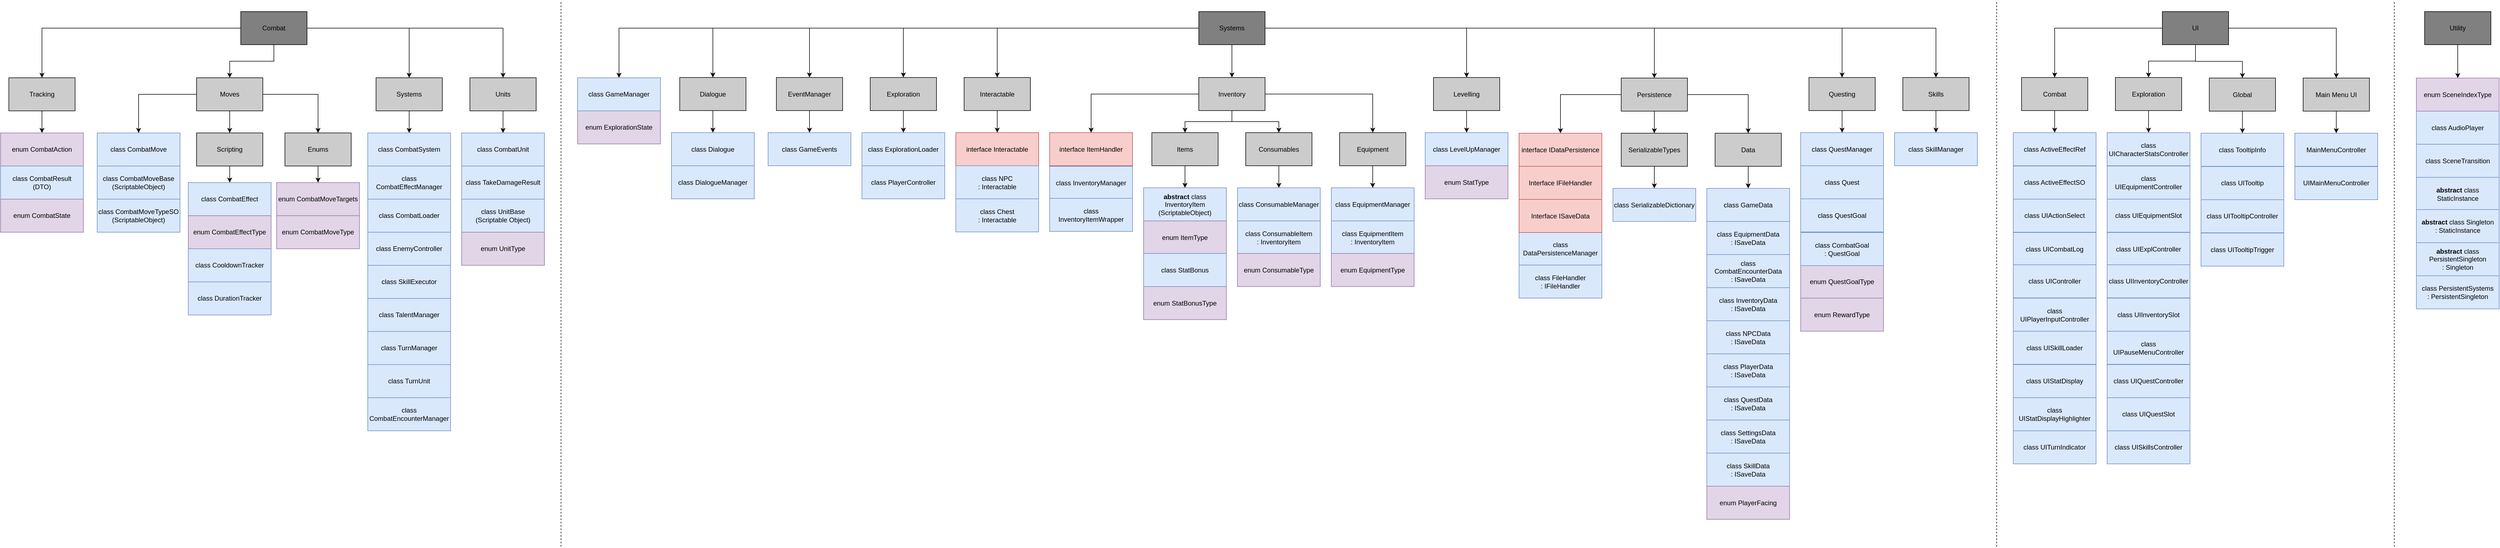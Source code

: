 <mxfile version="17.4.2" type="device"><diagram id="C5RBs43oDa-KdzZeNtuy" name="Page-1"><mxGraphModel dx="1673" dy="1018" grid="1" gridSize="10" guides="1" tooltips="1" connect="1" arrows="1" fold="1" page="1" pageScale="1" pageWidth="8000" pageHeight="1000" math="0" shadow="0"><root><mxCell id="WIyWlLk6GJQsqaUBKTNV-0"/><mxCell id="WIyWlLk6GJQsqaUBKTNV-1" parent="WIyWlLk6GJQsqaUBKTNV-0"/><mxCell id="LCmHmgxENLERdTJjJsXs-52" style="edgeStyle=orthogonalEdgeStyle;rounded=0;orthogonalLoop=1;jettySize=auto;html=1;" edge="1" parent="WIyWlLk6GJQsqaUBKTNV-1" source="LCmHmgxENLERdTJjJsXs-0" target="LCmHmgxENLERdTJjJsXs-5"><mxGeometry relative="1" as="geometry"/></mxCell><mxCell id="LCmHmgxENLERdTJjJsXs-54" style="edgeStyle=orthogonalEdgeStyle;rounded=0;orthogonalLoop=1;jettySize=auto;html=1;entryX=0.5;entryY=0;entryDx=0;entryDy=0;" edge="1" parent="WIyWlLk6GJQsqaUBKTNV-1" source="LCmHmgxENLERdTJjJsXs-0" target="LCmHmgxENLERdTJjJsXs-47"><mxGeometry relative="1" as="geometry"/></mxCell><mxCell id="LCmHmgxENLERdTJjJsXs-55" style="edgeStyle=orthogonalEdgeStyle;rounded=0;orthogonalLoop=1;jettySize=auto;html=1;" edge="1" parent="WIyWlLk6GJQsqaUBKTNV-1" source="LCmHmgxENLERdTJjJsXs-0" target="LCmHmgxENLERdTJjJsXs-34"><mxGeometry relative="1" as="geometry"/></mxCell><mxCell id="LCmHmgxENLERdTJjJsXs-56" style="edgeStyle=orthogonalEdgeStyle;rounded=0;orthogonalLoop=1;jettySize=auto;html=1;" edge="1" parent="WIyWlLk6GJQsqaUBKTNV-1" source="LCmHmgxENLERdTJjJsXs-0" target="LCmHmgxENLERdTJjJsXs-12"><mxGeometry relative="1" as="geometry"/></mxCell><mxCell id="LCmHmgxENLERdTJjJsXs-0" value="Combat" style="rounded=0;whiteSpace=wrap;html=1;fillColor=#808080;" vertex="1" parent="WIyWlLk6GJQsqaUBKTNV-1"><mxGeometry x="460" y="20" width="120" height="60" as="geometry"/></mxCell><mxCell id="LCmHmgxENLERdTJjJsXs-177" style="edgeStyle=orthogonalEdgeStyle;rounded=0;orthogonalLoop=1;jettySize=auto;html=1;" edge="1" parent="WIyWlLk6GJQsqaUBKTNV-1" source="LCmHmgxENLERdTJjJsXs-1" target="LCmHmgxENLERdTJjJsXs-175"><mxGeometry relative="1" as="geometry"/></mxCell><mxCell id="LCmHmgxENLERdTJjJsXs-178" style="edgeStyle=orthogonalEdgeStyle;rounded=0;orthogonalLoop=1;jettySize=auto;html=1;entryX=0.5;entryY=0;entryDx=0;entryDy=0;" edge="1" parent="WIyWlLk6GJQsqaUBKTNV-1" source="LCmHmgxENLERdTJjJsXs-1" target="LCmHmgxENLERdTJjJsXs-59"><mxGeometry relative="1" as="geometry"/></mxCell><mxCell id="LCmHmgxENLERdTJjJsXs-179" style="edgeStyle=orthogonalEdgeStyle;rounded=0;orthogonalLoop=1;jettySize=auto;html=1;entryX=0.5;entryY=0;entryDx=0;entryDy=0;" edge="1" parent="WIyWlLk6GJQsqaUBKTNV-1" source="LCmHmgxENLERdTJjJsXs-1" target="LCmHmgxENLERdTJjJsXs-63"><mxGeometry relative="1" as="geometry"/></mxCell><mxCell id="LCmHmgxENLERdTJjJsXs-180" style="edgeStyle=orthogonalEdgeStyle;rounded=0;orthogonalLoop=1;jettySize=auto;html=1;entryX=0.5;entryY=0;entryDx=0;entryDy=0;" edge="1" parent="WIyWlLk6GJQsqaUBKTNV-1" source="LCmHmgxENLERdTJjJsXs-1" target="LCmHmgxENLERdTJjJsXs-66"><mxGeometry relative="1" as="geometry"/></mxCell><mxCell id="LCmHmgxENLERdTJjJsXs-181" style="edgeStyle=orthogonalEdgeStyle;rounded=0;orthogonalLoop=1;jettySize=auto;html=1;" edge="1" parent="WIyWlLk6GJQsqaUBKTNV-1" source="LCmHmgxENLERdTJjJsXs-1" target="LCmHmgxENLERdTJjJsXs-71"><mxGeometry relative="1" as="geometry"/></mxCell><mxCell id="LCmHmgxENLERdTJjJsXs-182" style="edgeStyle=orthogonalEdgeStyle;rounded=0;orthogonalLoop=1;jettySize=auto;html=1;entryX=0.5;entryY=0;entryDx=0;entryDy=0;" edge="1" parent="WIyWlLk6GJQsqaUBKTNV-1" source="LCmHmgxENLERdTJjJsXs-1" target="LCmHmgxENLERdTJjJsXs-80"><mxGeometry relative="1" as="geometry"/></mxCell><mxCell id="LCmHmgxENLERdTJjJsXs-183" style="edgeStyle=orthogonalEdgeStyle;rounded=0;orthogonalLoop=1;jettySize=auto;html=1;entryX=0.5;entryY=0;entryDx=0;entryDy=0;" edge="1" parent="WIyWlLk6GJQsqaUBKTNV-1" source="LCmHmgxENLERdTJjJsXs-1" target="LCmHmgxENLERdTJjJsXs-111"><mxGeometry relative="1" as="geometry"/></mxCell><mxCell id="LCmHmgxENLERdTJjJsXs-184" style="edgeStyle=orthogonalEdgeStyle;rounded=0;orthogonalLoop=1;jettySize=auto;html=1;entryX=0.5;entryY=0;entryDx=0;entryDy=0;" edge="1" parent="WIyWlLk6GJQsqaUBKTNV-1" source="LCmHmgxENLERdTJjJsXs-1" target="LCmHmgxENLERdTJjJsXs-116"><mxGeometry relative="1" as="geometry"/></mxCell><mxCell id="LCmHmgxENLERdTJjJsXs-185" style="edgeStyle=orthogonalEdgeStyle;rounded=0;orthogonalLoop=1;jettySize=auto;html=1;" edge="1" parent="WIyWlLk6GJQsqaUBKTNV-1" source="LCmHmgxENLERdTJjJsXs-1" target="LCmHmgxENLERdTJjJsXs-145"><mxGeometry relative="1" as="geometry"/></mxCell><mxCell id="LCmHmgxENLERdTJjJsXs-186" style="edgeStyle=orthogonalEdgeStyle;rounded=0;orthogonalLoop=1;jettySize=auto;html=1;entryX=0.5;entryY=0;entryDx=0;entryDy=0;" edge="1" parent="WIyWlLk6GJQsqaUBKTNV-1" source="LCmHmgxENLERdTJjJsXs-1" target="LCmHmgxENLERdTJjJsXs-166"><mxGeometry relative="1" as="geometry"/></mxCell><mxCell id="LCmHmgxENLERdTJjJsXs-1" value="Systems" style="rounded=0;whiteSpace=wrap;html=1;fillColor=#808080;" vertex="1" parent="WIyWlLk6GJQsqaUBKTNV-1"><mxGeometry x="2195" y="20" width="120" height="60" as="geometry"/></mxCell><mxCell id="LCmHmgxENLERdTJjJsXs-231" style="edgeStyle=orthogonalEdgeStyle;rounded=0;orthogonalLoop=1;jettySize=auto;html=1;" edge="1" parent="WIyWlLk6GJQsqaUBKTNV-1" source="LCmHmgxENLERdTJjJsXs-2" target="LCmHmgxENLERdTJjJsXs-188"><mxGeometry relative="1" as="geometry"/></mxCell><mxCell id="LCmHmgxENLERdTJjJsXs-232" style="edgeStyle=orthogonalEdgeStyle;rounded=0;orthogonalLoop=1;jettySize=auto;html=1;" edge="1" parent="WIyWlLk6GJQsqaUBKTNV-1" source="LCmHmgxENLERdTJjJsXs-2" target="LCmHmgxENLERdTJjJsXs-201"><mxGeometry relative="1" as="geometry"/></mxCell><mxCell id="LCmHmgxENLERdTJjJsXs-233" style="edgeStyle=orthogonalEdgeStyle;rounded=0;orthogonalLoop=1;jettySize=auto;html=1;" edge="1" parent="WIyWlLk6GJQsqaUBKTNV-1" source="LCmHmgxENLERdTJjJsXs-2" target="LCmHmgxENLERdTJjJsXs-213"><mxGeometry relative="1" as="geometry"/></mxCell><mxCell id="LCmHmgxENLERdTJjJsXs-234" style="edgeStyle=orthogonalEdgeStyle;rounded=0;orthogonalLoop=1;jettySize=auto;html=1;" edge="1" parent="WIyWlLk6GJQsqaUBKTNV-1" source="LCmHmgxENLERdTJjJsXs-2" target="LCmHmgxENLERdTJjJsXs-225"><mxGeometry relative="1" as="geometry"/></mxCell><mxCell id="LCmHmgxENLERdTJjJsXs-2" value="UI" style="rounded=0;whiteSpace=wrap;html=1;fillColor=#808080;" vertex="1" parent="WIyWlLk6GJQsqaUBKTNV-1"><mxGeometry x="3940" y="20" width="120" height="60" as="geometry"/></mxCell><mxCell id="LCmHmgxENLERdTJjJsXs-249" style="edgeStyle=orthogonalEdgeStyle;rounded=0;orthogonalLoop=1;jettySize=auto;html=1;" edge="1" parent="WIyWlLk6GJQsqaUBKTNV-1" source="LCmHmgxENLERdTJjJsXs-3" target="LCmHmgxENLERdTJjJsXs-237"><mxGeometry relative="1" as="geometry"/></mxCell><mxCell id="LCmHmgxENLERdTJjJsXs-3" value="Utility" style="rounded=0;whiteSpace=wrap;html=1;fillColor=#808080;" vertex="1" parent="WIyWlLk6GJQsqaUBKTNV-1"><mxGeometry x="4415" y="20" width="120" height="60" as="geometry"/></mxCell><mxCell id="LCmHmgxENLERdTJjJsXs-11" style="edgeStyle=orthogonalEdgeStyle;rounded=0;orthogonalLoop=1;jettySize=auto;html=1;" edge="1" parent="WIyWlLk6GJQsqaUBKTNV-1" source="LCmHmgxENLERdTJjJsXs-5" target="LCmHmgxENLERdTJjJsXs-7"><mxGeometry relative="1" as="geometry"/></mxCell><mxCell id="LCmHmgxENLERdTJjJsXs-5" value="Tracking" style="rounded=0;whiteSpace=wrap;html=1;fillColor=#CCCCCC;" vertex="1" parent="WIyWlLk6GJQsqaUBKTNV-1"><mxGeometry x="40" y="140" width="120" height="60" as="geometry"/></mxCell><mxCell id="LCmHmgxENLERdTJjJsXs-7" value="enum CombatAction" style="rounded=0;whiteSpace=wrap;html=1;fillColor=#e1d5e7;strokeColor=#9673a6;" vertex="1" parent="WIyWlLk6GJQsqaUBKTNV-1"><mxGeometry x="25" y="240" width="150" height="60" as="geometry"/></mxCell><mxCell id="LCmHmgxENLERdTJjJsXs-8" value="class CombatResult&lt;br&gt;(DTO)" style="rounded=0;whiteSpace=wrap;html=1;fillColor=#dae8fc;strokeColor=#6c8ebf;" vertex="1" parent="WIyWlLk6GJQsqaUBKTNV-1"><mxGeometry x="25" y="300" width="150" height="60" as="geometry"/></mxCell><mxCell id="LCmHmgxENLERdTJjJsXs-9" value="enum CombatState" style="rounded=0;whiteSpace=wrap;html=1;fillColor=#e1d5e7;strokeColor=#9673a6;" vertex="1" parent="WIyWlLk6GJQsqaUBKTNV-1"><mxGeometry x="25" y="360" width="150" height="60" as="geometry"/></mxCell><mxCell id="LCmHmgxENLERdTJjJsXs-16" style="edgeStyle=orthogonalEdgeStyle;rounded=0;orthogonalLoop=1;jettySize=auto;html=1;entryX=0.5;entryY=0;entryDx=0;entryDy=0;" edge="1" parent="WIyWlLk6GJQsqaUBKTNV-1" source="LCmHmgxENLERdTJjJsXs-12" target="LCmHmgxENLERdTJjJsXs-13"><mxGeometry relative="1" as="geometry"/></mxCell><mxCell id="LCmHmgxENLERdTJjJsXs-30" value="" style="edgeStyle=orthogonalEdgeStyle;rounded=0;orthogonalLoop=1;jettySize=auto;html=1;" edge="1" parent="WIyWlLk6GJQsqaUBKTNV-1" source="LCmHmgxENLERdTJjJsXs-12" target="LCmHmgxENLERdTJjJsXs-14"><mxGeometry relative="1" as="geometry"/></mxCell><mxCell id="LCmHmgxENLERdTJjJsXs-31" style="edgeStyle=orthogonalEdgeStyle;rounded=0;orthogonalLoop=1;jettySize=auto;html=1;entryX=0.5;entryY=0;entryDx=0;entryDy=0;" edge="1" parent="WIyWlLk6GJQsqaUBKTNV-1" source="LCmHmgxENLERdTJjJsXs-12" target="LCmHmgxENLERdTJjJsXs-19"><mxGeometry relative="1" as="geometry"/></mxCell><mxCell id="LCmHmgxENLERdTJjJsXs-32" style="edgeStyle=orthogonalEdgeStyle;rounded=0;orthogonalLoop=1;jettySize=auto;html=1;" edge="1" parent="WIyWlLk6GJQsqaUBKTNV-1" source="LCmHmgxENLERdTJjJsXs-12" target="LCmHmgxENLERdTJjJsXs-20"><mxGeometry relative="1" as="geometry"/></mxCell><mxCell id="LCmHmgxENLERdTJjJsXs-12" value="Moves" style="rounded=0;whiteSpace=wrap;html=1;fillColor=#CCCCCC;" vertex="1" parent="WIyWlLk6GJQsqaUBKTNV-1"><mxGeometry x="380" y="140" width="120" height="60" as="geometry"/></mxCell><mxCell id="LCmHmgxENLERdTJjJsXs-13" value="class CombatMove" style="rounded=0;whiteSpace=wrap;html=1;fillColor=#dae8fc;strokeColor=#6c8ebf;" vertex="1" parent="WIyWlLk6GJQsqaUBKTNV-1"><mxGeometry x="200" y="240" width="150" height="60" as="geometry"/></mxCell><mxCell id="LCmHmgxENLERdTJjJsXs-14" value="class CombatMoveBase&lt;br&gt;(ScriptableObject)" style="rounded=0;whiteSpace=wrap;html=1;fillColor=#dae8fc;strokeColor=#6c8ebf;" vertex="1" parent="WIyWlLk6GJQsqaUBKTNV-1"><mxGeometry x="200" y="300" width="150" height="60" as="geometry"/></mxCell><mxCell id="LCmHmgxENLERdTJjJsXs-15" value="class CombatMoveTypeSO&lt;br&gt;(ScriptableObject)" style="rounded=0;whiteSpace=wrap;html=1;fillColor=#dae8fc;strokeColor=#6c8ebf;" vertex="1" parent="WIyWlLk6GJQsqaUBKTNV-1"><mxGeometry x="200" y="360" width="150" height="60" as="geometry"/></mxCell><mxCell id="LCmHmgxENLERdTJjJsXs-27" style="edgeStyle=orthogonalEdgeStyle;rounded=0;orthogonalLoop=1;jettySize=auto;html=1;entryX=0.5;entryY=0;entryDx=0;entryDy=0;" edge="1" parent="WIyWlLk6GJQsqaUBKTNV-1" source="LCmHmgxENLERdTJjJsXs-19" target="LCmHmgxENLERdTJjJsXs-21"><mxGeometry relative="1" as="geometry"/></mxCell><mxCell id="LCmHmgxENLERdTJjJsXs-19" value="Scripting" style="rounded=0;whiteSpace=wrap;html=1;fillColor=#CCCCCC;" vertex="1" parent="WIyWlLk6GJQsqaUBKTNV-1"><mxGeometry x="380" y="240" width="120" height="60" as="geometry"/></mxCell><mxCell id="LCmHmgxENLERdTJjJsXs-28" style="edgeStyle=orthogonalEdgeStyle;rounded=0;orthogonalLoop=1;jettySize=auto;html=1;" edge="1" parent="WIyWlLk6GJQsqaUBKTNV-1" source="LCmHmgxENLERdTJjJsXs-20" target="LCmHmgxENLERdTJjJsXs-24"><mxGeometry relative="1" as="geometry"/></mxCell><mxCell id="LCmHmgxENLERdTJjJsXs-20" value="Enums" style="rounded=0;whiteSpace=wrap;html=1;fillColor=#CCCCCC;" vertex="1" parent="WIyWlLk6GJQsqaUBKTNV-1"><mxGeometry x="540" y="240" width="120" height="60" as="geometry"/></mxCell><mxCell id="LCmHmgxENLERdTJjJsXs-21" value="class CombatEffect" style="rounded=0;whiteSpace=wrap;html=1;fillColor=#dae8fc;strokeColor=#6c8ebf;" vertex="1" parent="WIyWlLk6GJQsqaUBKTNV-1"><mxGeometry x="365" y="330" width="150" height="60" as="geometry"/></mxCell><mxCell id="LCmHmgxENLERdTJjJsXs-22" value="enum&amp;nbsp;CombatEffectType" style="rounded=0;whiteSpace=wrap;html=1;fillColor=#e1d5e7;strokeColor=#9673a6;" vertex="1" parent="WIyWlLk6GJQsqaUBKTNV-1"><mxGeometry x="365" y="390" width="150" height="60" as="geometry"/></mxCell><mxCell id="LCmHmgxENLERdTJjJsXs-23" value="class CooldownTracker" style="rounded=0;whiteSpace=wrap;html=1;fillColor=#dae8fc;strokeColor=#6c8ebf;" vertex="1" parent="WIyWlLk6GJQsqaUBKTNV-1"><mxGeometry x="365" y="450" width="150" height="60" as="geometry"/></mxCell><mxCell id="LCmHmgxENLERdTJjJsXs-24" value="enum CombatMoveTargets" style="rounded=0;whiteSpace=wrap;html=1;fillColor=#e1d5e7;strokeColor=#9673a6;" vertex="1" parent="WIyWlLk6GJQsqaUBKTNV-1"><mxGeometry x="525" y="330" width="150" height="60" as="geometry"/></mxCell><mxCell id="LCmHmgxENLERdTJjJsXs-25" value="enum CombatMoveType" style="rounded=0;whiteSpace=wrap;html=1;fillColor=#e1d5e7;strokeColor=#9673a6;" vertex="1" parent="WIyWlLk6GJQsqaUBKTNV-1"><mxGeometry x="525" y="390" width="150" height="60" as="geometry"/></mxCell><mxCell id="LCmHmgxENLERdTJjJsXs-29" value="class DurationTracker" style="rounded=0;whiteSpace=wrap;html=1;fillColor=#dae8fc;strokeColor=#6c8ebf;" vertex="1" parent="WIyWlLk6GJQsqaUBKTNV-1"><mxGeometry x="365" y="510" width="150" height="60" as="geometry"/></mxCell><mxCell id="LCmHmgxENLERdTJjJsXs-57" style="edgeStyle=orthogonalEdgeStyle;rounded=0;orthogonalLoop=1;jettySize=auto;html=1;" edge="1" parent="WIyWlLk6GJQsqaUBKTNV-1" source="LCmHmgxENLERdTJjJsXs-34" target="LCmHmgxENLERdTJjJsXs-37"><mxGeometry relative="1" as="geometry"/></mxCell><mxCell id="LCmHmgxENLERdTJjJsXs-34" value="Systems" style="rounded=0;whiteSpace=wrap;html=1;fillColor=#CCCCCC;" vertex="1" parent="WIyWlLk6GJQsqaUBKTNV-1"><mxGeometry x="705" y="140" width="120" height="60" as="geometry"/></mxCell><mxCell id="LCmHmgxENLERdTJjJsXs-35" value="class CombatEffectManager" style="rounded=0;whiteSpace=wrap;html=1;fillColor=#dae8fc;strokeColor=#6c8ebf;" vertex="1" parent="WIyWlLk6GJQsqaUBKTNV-1"><mxGeometry x="690" y="300" width="150" height="60" as="geometry"/></mxCell><mxCell id="LCmHmgxENLERdTJjJsXs-36" value="class CombatLoader" style="rounded=0;whiteSpace=wrap;html=1;fillColor=#dae8fc;strokeColor=#6c8ebf;" vertex="1" parent="WIyWlLk6GJQsqaUBKTNV-1"><mxGeometry x="690" y="360" width="150" height="60" as="geometry"/></mxCell><mxCell id="LCmHmgxENLERdTJjJsXs-37" value="class CombatSystem" style="rounded=0;whiteSpace=wrap;html=1;fillColor=#dae8fc;strokeColor=#6c8ebf;" vertex="1" parent="WIyWlLk6GJQsqaUBKTNV-1"><mxGeometry x="690" y="240" width="150" height="60" as="geometry"/></mxCell><mxCell id="LCmHmgxENLERdTJjJsXs-38" value="class EnemyController" style="rounded=0;whiteSpace=wrap;html=1;fillColor=#dae8fc;strokeColor=#6c8ebf;" vertex="1" parent="WIyWlLk6GJQsqaUBKTNV-1"><mxGeometry x="690" y="420" width="150" height="60" as="geometry"/></mxCell><mxCell id="LCmHmgxENLERdTJjJsXs-39" value="class SkillExecutor" style="rounded=0;whiteSpace=wrap;html=1;fillColor=#dae8fc;strokeColor=#6c8ebf;" vertex="1" parent="WIyWlLk6GJQsqaUBKTNV-1"><mxGeometry x="690" y="480" width="150" height="60" as="geometry"/></mxCell><mxCell id="LCmHmgxENLERdTJjJsXs-40" value="class TalentManager" style="rounded=0;whiteSpace=wrap;html=1;fillColor=#dae8fc;strokeColor=#6c8ebf;" vertex="1" parent="WIyWlLk6GJQsqaUBKTNV-1"><mxGeometry x="690" y="540" width="150" height="60" as="geometry"/></mxCell><mxCell id="LCmHmgxENLERdTJjJsXs-41" value="class TurnManager" style="rounded=0;whiteSpace=wrap;html=1;fillColor=#dae8fc;strokeColor=#6c8ebf;" vertex="1" parent="WIyWlLk6GJQsqaUBKTNV-1"><mxGeometry x="690" y="600" width="150" height="60" as="geometry"/></mxCell><mxCell id="LCmHmgxENLERdTJjJsXs-42" value="class TurnUnit" style="rounded=0;whiteSpace=wrap;html=1;fillColor=#dae8fc;strokeColor=#6c8ebf;" vertex="1" parent="WIyWlLk6GJQsqaUBKTNV-1"><mxGeometry x="690" y="660" width="150" height="60" as="geometry"/></mxCell><mxCell id="LCmHmgxENLERdTJjJsXs-46" value="class CombatEncounterManager" style="rounded=0;whiteSpace=wrap;html=1;fillColor=#dae8fc;strokeColor=#6c8ebf;" vertex="1" parent="WIyWlLk6GJQsqaUBKTNV-1"><mxGeometry x="690" y="720" width="150" height="60" as="geometry"/></mxCell><mxCell id="LCmHmgxENLERdTJjJsXs-58" style="edgeStyle=orthogonalEdgeStyle;rounded=0;orthogonalLoop=1;jettySize=auto;html=1;" edge="1" parent="WIyWlLk6GJQsqaUBKTNV-1" source="LCmHmgxENLERdTJjJsXs-47" target="LCmHmgxENLERdTJjJsXs-50"><mxGeometry relative="1" as="geometry"/></mxCell><mxCell id="LCmHmgxENLERdTJjJsXs-47" value="Units" style="rounded=0;whiteSpace=wrap;html=1;fillColor=#CCCCCC;" vertex="1" parent="WIyWlLk6GJQsqaUBKTNV-1"><mxGeometry x="875" y="140" width="120" height="60" as="geometry"/></mxCell><mxCell id="LCmHmgxENLERdTJjJsXs-48" value="class TakeDamageResult" style="rounded=0;whiteSpace=wrap;html=1;fillColor=#dae8fc;strokeColor=#6c8ebf;" vertex="1" parent="WIyWlLk6GJQsqaUBKTNV-1"><mxGeometry x="860" y="300" width="150" height="60" as="geometry"/></mxCell><mxCell id="LCmHmgxENLERdTJjJsXs-49" value="class UnitBase&lt;br&gt;(Scriptable Object)" style="rounded=0;whiteSpace=wrap;html=1;fillColor=#dae8fc;strokeColor=#6c8ebf;" vertex="1" parent="WIyWlLk6GJQsqaUBKTNV-1"><mxGeometry x="860" y="360" width="150" height="60" as="geometry"/></mxCell><mxCell id="LCmHmgxENLERdTJjJsXs-50" value="class CombatUnit" style="rounded=0;whiteSpace=wrap;html=1;fillColor=#dae8fc;strokeColor=#6c8ebf;" vertex="1" parent="WIyWlLk6GJQsqaUBKTNV-1"><mxGeometry x="860" y="240" width="150" height="60" as="geometry"/></mxCell><mxCell id="LCmHmgxENLERdTJjJsXs-51" value="enum UnitType" style="rounded=0;whiteSpace=wrap;html=1;fillColor=#e1d5e7;strokeColor=#9673a6;" vertex="1" parent="WIyWlLk6GJQsqaUBKTNV-1"><mxGeometry x="860" y="420" width="150" height="60" as="geometry"/></mxCell><mxCell id="LCmHmgxENLERdTJjJsXs-75" style="edgeStyle=orthogonalEdgeStyle;rounded=0;orthogonalLoop=1;jettySize=auto;html=1;" edge="1" parent="WIyWlLk6GJQsqaUBKTNV-1" source="LCmHmgxENLERdTJjJsXs-59" target="LCmHmgxENLERdTJjJsXs-61"><mxGeometry relative="1" as="geometry"/></mxCell><mxCell id="LCmHmgxENLERdTJjJsXs-59" value="Dialogue" style="rounded=0;whiteSpace=wrap;html=1;fillColor=#CCCCCC;" vertex="1" parent="WIyWlLk6GJQsqaUBKTNV-1"><mxGeometry x="1255" y="139.5" width="120" height="60" as="geometry"/></mxCell><mxCell id="LCmHmgxENLERdTJjJsXs-60" value="class DialogueManager" style="rounded=0;whiteSpace=wrap;html=1;fillColor=#dae8fc;strokeColor=#6c8ebf;" vertex="1" parent="WIyWlLk6GJQsqaUBKTNV-1"><mxGeometry x="1240" y="299.5" width="150" height="60" as="geometry"/></mxCell><mxCell id="LCmHmgxENLERdTJjJsXs-61" value="class Dialogue" style="rounded=0;whiteSpace=wrap;html=1;fillColor=#dae8fc;strokeColor=#6c8ebf;" vertex="1" parent="WIyWlLk6GJQsqaUBKTNV-1"><mxGeometry x="1240" y="239.5" width="150" height="60" as="geometry"/></mxCell><mxCell id="LCmHmgxENLERdTJjJsXs-76" style="edgeStyle=orthogonalEdgeStyle;rounded=0;orthogonalLoop=1;jettySize=auto;html=1;" edge="1" parent="WIyWlLk6GJQsqaUBKTNV-1" source="LCmHmgxENLERdTJjJsXs-63" target="LCmHmgxENLERdTJjJsXs-65"><mxGeometry relative="1" as="geometry"/></mxCell><mxCell id="LCmHmgxENLERdTJjJsXs-63" value="EventManager" style="rounded=0;whiteSpace=wrap;html=1;fillColor=#CCCCCC;" vertex="1" parent="WIyWlLk6GJQsqaUBKTNV-1"><mxGeometry x="1430" y="139.5" width="120" height="60" as="geometry"/></mxCell><mxCell id="LCmHmgxENLERdTJjJsXs-65" value="class GameEvents" style="rounded=0;whiteSpace=wrap;html=1;fillColor=#dae8fc;strokeColor=#6c8ebf;" vertex="1" parent="WIyWlLk6GJQsqaUBKTNV-1"><mxGeometry x="1415" y="239.5" width="150" height="60" as="geometry"/></mxCell><mxCell id="LCmHmgxENLERdTJjJsXs-77" style="edgeStyle=orthogonalEdgeStyle;rounded=0;orthogonalLoop=1;jettySize=auto;html=1;" edge="1" parent="WIyWlLk6GJQsqaUBKTNV-1" source="LCmHmgxENLERdTJjJsXs-66" target="LCmHmgxENLERdTJjJsXs-67"><mxGeometry relative="1" as="geometry"/></mxCell><mxCell id="LCmHmgxENLERdTJjJsXs-66" value="Exploration" style="rounded=0;whiteSpace=wrap;html=1;fillColor=#CCCCCC;" vertex="1" parent="WIyWlLk6GJQsqaUBKTNV-1"><mxGeometry x="1600" y="139.5" width="120" height="60" as="geometry"/></mxCell><mxCell id="LCmHmgxENLERdTJjJsXs-67" value="class ExplorationLoader" style="rounded=0;whiteSpace=wrap;html=1;fillColor=#dae8fc;strokeColor=#6c8ebf;" vertex="1" parent="WIyWlLk6GJQsqaUBKTNV-1"><mxGeometry x="1585" y="239.5" width="150" height="60" as="geometry"/></mxCell><mxCell id="LCmHmgxENLERdTJjJsXs-68" value="class PlayerController" style="rounded=0;whiteSpace=wrap;html=1;fillColor=#dae8fc;strokeColor=#6c8ebf;" vertex="1" parent="WIyWlLk6GJQsqaUBKTNV-1"><mxGeometry x="1585" y="299.5" width="150" height="60" as="geometry"/></mxCell><mxCell id="LCmHmgxENLERdTJjJsXs-78" style="edgeStyle=orthogonalEdgeStyle;rounded=0;orthogonalLoop=1;jettySize=auto;html=1;" edge="1" parent="WIyWlLk6GJQsqaUBKTNV-1" source="LCmHmgxENLERdTJjJsXs-71" target="LCmHmgxENLERdTJjJsXs-72"><mxGeometry relative="1" as="geometry"/></mxCell><mxCell id="LCmHmgxENLERdTJjJsXs-71" value="Interactable" style="rounded=0;whiteSpace=wrap;html=1;fillColor=#CCCCCC;" vertex="1" parent="WIyWlLk6GJQsqaUBKTNV-1"><mxGeometry x="1770" y="139.5" width="120" height="60" as="geometry"/></mxCell><mxCell id="LCmHmgxENLERdTJjJsXs-72" value="interface Interactable" style="rounded=0;whiteSpace=wrap;html=1;fillColor=#f8cecc;strokeColor=#b85450;" vertex="1" parent="WIyWlLk6GJQsqaUBKTNV-1"><mxGeometry x="1755" y="239.5" width="150" height="60" as="geometry"/></mxCell><mxCell id="LCmHmgxENLERdTJjJsXs-73" value="class NPC&lt;br&gt;: Interactable" style="rounded=0;whiteSpace=wrap;html=1;fillColor=#dae8fc;strokeColor=#6c8ebf;" vertex="1" parent="WIyWlLk6GJQsqaUBKTNV-1"><mxGeometry x="1755" y="299.5" width="150" height="60" as="geometry"/></mxCell><mxCell id="LCmHmgxENLERdTJjJsXs-74" value="class Chest&lt;br&gt;: Interactable" style="rounded=0;whiteSpace=wrap;html=1;fillColor=#dae8fc;strokeColor=#6c8ebf;" vertex="1" parent="WIyWlLk6GJQsqaUBKTNV-1"><mxGeometry x="1755" y="359.5" width="150" height="60" as="geometry"/></mxCell><mxCell id="LCmHmgxENLERdTJjJsXs-79" style="edgeStyle=orthogonalEdgeStyle;rounded=0;orthogonalLoop=1;jettySize=auto;html=1;" edge="1" source="LCmHmgxENLERdTJjJsXs-80" target="LCmHmgxENLERdTJjJsXs-81" parent="WIyWlLk6GJQsqaUBKTNV-1"><mxGeometry relative="1" as="geometry"/></mxCell><mxCell id="LCmHmgxENLERdTJjJsXs-107" style="edgeStyle=orthogonalEdgeStyle;rounded=0;orthogonalLoop=1;jettySize=auto;html=1;entryX=0.5;entryY=0;entryDx=0;entryDy=0;" edge="1" parent="WIyWlLk6GJQsqaUBKTNV-1" source="LCmHmgxENLERdTJjJsXs-80" target="LCmHmgxENLERdTJjJsXs-101"><mxGeometry relative="1" as="geometry"/></mxCell><mxCell id="LCmHmgxENLERdTJjJsXs-108" style="edgeStyle=orthogonalEdgeStyle;rounded=0;orthogonalLoop=1;jettySize=auto;html=1;" edge="1" parent="WIyWlLk6GJQsqaUBKTNV-1" source="LCmHmgxENLERdTJjJsXs-80" target="LCmHmgxENLERdTJjJsXs-86"><mxGeometry relative="1" as="geometry"/></mxCell><mxCell id="LCmHmgxENLERdTJjJsXs-109" style="edgeStyle=orthogonalEdgeStyle;rounded=0;orthogonalLoop=1;jettySize=auto;html=1;" edge="1" parent="WIyWlLk6GJQsqaUBKTNV-1" source="LCmHmgxENLERdTJjJsXs-80" target="LCmHmgxENLERdTJjJsXs-91"><mxGeometry relative="1" as="geometry"/></mxCell><mxCell id="LCmHmgxENLERdTJjJsXs-80" value="Inventory" style="rounded=0;whiteSpace=wrap;html=1;fillColor=#CCCCCC;" vertex="1" parent="WIyWlLk6GJQsqaUBKTNV-1"><mxGeometry x="2195" y="139.5" width="120" height="60" as="geometry"/></mxCell><mxCell id="LCmHmgxENLERdTJjJsXs-81" value="interface ItemHandler" style="rounded=0;whiteSpace=wrap;html=1;fillColor=#f8cecc;strokeColor=#b85450;" vertex="1" parent="WIyWlLk6GJQsqaUBKTNV-1"><mxGeometry x="1925" y="239.5" width="150" height="60" as="geometry"/></mxCell><mxCell id="LCmHmgxENLERdTJjJsXs-82" value="class InventoryManager" style="rounded=0;whiteSpace=wrap;html=1;fillColor=#dae8fc;strokeColor=#6c8ebf;" vertex="1" parent="WIyWlLk6GJQsqaUBKTNV-1"><mxGeometry x="1925" y="300.5" width="150" height="60" as="geometry"/></mxCell><mxCell id="LCmHmgxENLERdTJjJsXs-83" value="class InventoryItemWrapper" style="rounded=0;whiteSpace=wrap;html=1;fillColor=#dae8fc;strokeColor=#6c8ebf;" vertex="1" parent="WIyWlLk6GJQsqaUBKTNV-1"><mxGeometry x="1925" y="358.5" width="150" height="60" as="geometry"/></mxCell><mxCell id="LCmHmgxENLERdTJjJsXs-85" style="edgeStyle=orthogonalEdgeStyle;rounded=0;orthogonalLoop=1;jettySize=auto;html=1;" edge="1" source="LCmHmgxENLERdTJjJsXs-86" target="LCmHmgxENLERdTJjJsXs-87" parent="WIyWlLk6GJQsqaUBKTNV-1"><mxGeometry relative="1" as="geometry"/></mxCell><mxCell id="LCmHmgxENLERdTJjJsXs-86" value="Consumables" style="rounded=0;whiteSpace=wrap;html=1;fillColor=#CCCCCC;" vertex="1" parent="WIyWlLk6GJQsqaUBKTNV-1"><mxGeometry x="2280" y="239.5" width="120" height="60" as="geometry"/></mxCell><mxCell id="LCmHmgxENLERdTJjJsXs-87" value="class ConsumableManager" style="rounded=0;whiteSpace=wrap;html=1;fillColor=#dae8fc;strokeColor=#6c8ebf;" vertex="1" parent="WIyWlLk6GJQsqaUBKTNV-1"><mxGeometry x="2265" y="339.5" width="150" height="60" as="geometry"/></mxCell><mxCell id="LCmHmgxENLERdTJjJsXs-88" value="class ConsumableItem&lt;br&gt;: InventoryItem" style="rounded=0;whiteSpace=wrap;html=1;fillColor=#dae8fc;strokeColor=#6c8ebf;" vertex="1" parent="WIyWlLk6GJQsqaUBKTNV-1"><mxGeometry x="2265" y="399.5" width="150" height="60" as="geometry"/></mxCell><mxCell id="LCmHmgxENLERdTJjJsXs-89" value="enum ConsumableType" style="rounded=0;whiteSpace=wrap;html=1;fillColor=#e1d5e7;strokeColor=#9673a6;" vertex="1" parent="WIyWlLk6GJQsqaUBKTNV-1"><mxGeometry x="2265" y="458.5" width="150" height="60" as="geometry"/></mxCell><mxCell id="LCmHmgxENLERdTJjJsXs-90" style="edgeStyle=orthogonalEdgeStyle;rounded=0;orthogonalLoop=1;jettySize=auto;html=1;" edge="1" source="LCmHmgxENLERdTJjJsXs-91" target="LCmHmgxENLERdTJjJsXs-92" parent="WIyWlLk6GJQsqaUBKTNV-1"><mxGeometry relative="1" as="geometry"/></mxCell><mxCell id="LCmHmgxENLERdTJjJsXs-91" value="Equipment" style="rounded=0;whiteSpace=wrap;html=1;fillColor=#CCCCCC;" vertex="1" parent="WIyWlLk6GJQsqaUBKTNV-1"><mxGeometry x="2450" y="239.5" width="120" height="60" as="geometry"/></mxCell><mxCell id="LCmHmgxENLERdTJjJsXs-92" value="class EquipmentManager" style="rounded=0;whiteSpace=wrap;html=1;fillColor=#dae8fc;strokeColor=#6c8ebf;" vertex="1" parent="WIyWlLk6GJQsqaUBKTNV-1"><mxGeometry x="2435" y="339.5" width="150" height="60" as="geometry"/></mxCell><mxCell id="LCmHmgxENLERdTJjJsXs-93" value="class EquipmentItem&lt;br&gt;: InventoryItem" style="rounded=0;whiteSpace=wrap;html=1;fillColor=#dae8fc;strokeColor=#6c8ebf;" vertex="1" parent="WIyWlLk6GJQsqaUBKTNV-1"><mxGeometry x="2435" y="399.5" width="150" height="60" as="geometry"/></mxCell><mxCell id="LCmHmgxENLERdTJjJsXs-94" value="enum EquipmentType" style="rounded=0;whiteSpace=wrap;html=1;fillColor=#e1d5e7;strokeColor=#9673a6;" vertex="1" parent="WIyWlLk6GJQsqaUBKTNV-1"><mxGeometry x="2435" y="458.5" width="150" height="60" as="geometry"/></mxCell><mxCell id="LCmHmgxENLERdTJjJsXs-100" style="edgeStyle=orthogonalEdgeStyle;rounded=0;orthogonalLoop=1;jettySize=auto;html=1;" edge="1" source="LCmHmgxENLERdTJjJsXs-101" target="LCmHmgxENLERdTJjJsXs-102" parent="WIyWlLk6GJQsqaUBKTNV-1"><mxGeometry relative="1" as="geometry"/></mxCell><mxCell id="LCmHmgxENLERdTJjJsXs-101" value="Items" style="rounded=0;whiteSpace=wrap;html=1;fillColor=#CCCCCC;" vertex="1" parent="WIyWlLk6GJQsqaUBKTNV-1"><mxGeometry x="2110" y="239.5" width="120" height="60" as="geometry"/></mxCell><mxCell id="LCmHmgxENLERdTJjJsXs-102" value="&lt;b&gt;abstract &lt;/b&gt;class InventoryItem&lt;br&gt;(ScriptableObject)" style="rounded=0;whiteSpace=wrap;html=1;fillColor=#dae8fc;strokeColor=#6c8ebf;" vertex="1" parent="WIyWlLk6GJQsqaUBKTNV-1"><mxGeometry x="2095" y="339.5" width="150" height="60" as="geometry"/></mxCell><mxCell id="LCmHmgxENLERdTJjJsXs-103" value="enum ItemType" style="rounded=0;whiteSpace=wrap;html=1;fillColor=#e1d5e7;strokeColor=#9673a6;" vertex="1" parent="WIyWlLk6GJQsqaUBKTNV-1"><mxGeometry x="2095" y="399.5" width="150" height="60" as="geometry"/></mxCell><mxCell id="LCmHmgxENLERdTJjJsXs-105" value="enum StatBonusType" style="rounded=0;whiteSpace=wrap;html=1;fillColor=#e1d5e7;strokeColor=#9673a6;" vertex="1" parent="WIyWlLk6GJQsqaUBKTNV-1"><mxGeometry x="2095" y="518.5" width="150" height="60" as="geometry"/></mxCell><mxCell id="LCmHmgxENLERdTJjJsXs-106" value="class StatBonus" style="rounded=0;whiteSpace=wrap;html=1;fillColor=#dae8fc;strokeColor=#6c8ebf;" vertex="1" parent="WIyWlLk6GJQsqaUBKTNV-1"><mxGeometry x="2095" y="458.5" width="150" height="60" as="geometry"/></mxCell><mxCell id="LCmHmgxENLERdTJjJsXs-110" style="edgeStyle=orthogonalEdgeStyle;rounded=0;orthogonalLoop=1;jettySize=auto;html=1;" edge="1" source="LCmHmgxENLERdTJjJsXs-111" target="LCmHmgxENLERdTJjJsXs-112" parent="WIyWlLk6GJQsqaUBKTNV-1"><mxGeometry relative="1" as="geometry"/></mxCell><mxCell id="LCmHmgxENLERdTJjJsXs-111" value="Levelling" style="rounded=0;whiteSpace=wrap;html=1;fillColor=#CCCCCC;" vertex="1" parent="WIyWlLk6GJQsqaUBKTNV-1"><mxGeometry x="2620" y="139.5" width="120" height="60" as="geometry"/></mxCell><mxCell id="LCmHmgxENLERdTJjJsXs-112" value="class LevelUpManager" style="rounded=0;whiteSpace=wrap;html=1;fillColor=#dae8fc;strokeColor=#6c8ebf;" vertex="1" parent="WIyWlLk6GJQsqaUBKTNV-1"><mxGeometry x="2605" y="239.5" width="150" height="60" as="geometry"/></mxCell><mxCell id="LCmHmgxENLERdTJjJsXs-113" value="enum StatType" style="rounded=0;whiteSpace=wrap;html=1;fillColor=#e1d5e7;strokeColor=#9673a6;" vertex="1" parent="WIyWlLk6GJQsqaUBKTNV-1"><mxGeometry x="2605" y="299.5" width="150" height="60" as="geometry"/></mxCell><mxCell id="LCmHmgxENLERdTJjJsXs-115" style="edgeStyle=orthogonalEdgeStyle;rounded=0;orthogonalLoop=1;jettySize=auto;html=1;" edge="1" source="LCmHmgxENLERdTJjJsXs-116" target="LCmHmgxENLERdTJjJsXs-117" parent="WIyWlLk6GJQsqaUBKTNV-1"><mxGeometry relative="1" as="geometry"/></mxCell><mxCell id="LCmHmgxENLERdTJjJsXs-141" style="edgeStyle=orthogonalEdgeStyle;rounded=0;orthogonalLoop=1;jettySize=auto;html=1;entryX=0.5;entryY=0;entryDx=0;entryDy=0;" edge="1" parent="WIyWlLk6GJQsqaUBKTNV-1" source="LCmHmgxENLERdTJjJsXs-116" target="LCmHmgxENLERdTJjJsXs-125"><mxGeometry relative="1" as="geometry"/></mxCell><mxCell id="LCmHmgxENLERdTJjJsXs-142" style="edgeStyle=orthogonalEdgeStyle;rounded=0;orthogonalLoop=1;jettySize=auto;html=1;" edge="1" parent="WIyWlLk6GJQsqaUBKTNV-1" source="LCmHmgxENLERdTJjJsXs-116" target="LCmHmgxENLERdTJjJsXs-130"><mxGeometry relative="1" as="geometry"/></mxCell><mxCell id="LCmHmgxENLERdTJjJsXs-116" value="Persistence" style="rounded=0;whiteSpace=wrap;html=1;fillColor=#CCCCCC;" vertex="1" parent="WIyWlLk6GJQsqaUBKTNV-1"><mxGeometry x="2960" y="140.5" width="120" height="60" as="geometry"/></mxCell><mxCell id="LCmHmgxENLERdTJjJsXs-117" value="interface IDataPersistence" style="rounded=0;whiteSpace=wrap;html=1;fillColor=#f8cecc;strokeColor=#b85450;" vertex="1" parent="WIyWlLk6GJQsqaUBKTNV-1"><mxGeometry x="2775" y="240.5" width="150" height="60" as="geometry"/></mxCell><mxCell id="LCmHmgxENLERdTJjJsXs-118" value="Interface IFileHandler" style="rounded=0;whiteSpace=wrap;html=1;fillColor=#f8cecc;strokeColor=#b85450;" vertex="1" parent="WIyWlLk6GJQsqaUBKTNV-1"><mxGeometry x="2775" y="300.5" width="150" height="60" as="geometry"/></mxCell><mxCell id="LCmHmgxENLERdTJjJsXs-119" value="class DataPersistenceManager" style="rounded=0;whiteSpace=wrap;html=1;fillColor=#dae8fc;strokeColor=#6c8ebf;" vertex="1" parent="WIyWlLk6GJQsqaUBKTNV-1"><mxGeometry x="2775" y="419.5" width="150" height="60" as="geometry"/></mxCell><mxCell id="LCmHmgxENLERdTJjJsXs-120" value="class FileHandler&lt;br&gt;: IFileHandler" style="rounded=0;whiteSpace=wrap;html=1;fillColor=#dae8fc;strokeColor=#6c8ebf;" vertex="1" parent="WIyWlLk6GJQsqaUBKTNV-1"><mxGeometry x="2775" y="479.5" width="150" height="60" as="geometry"/></mxCell><mxCell id="LCmHmgxENLERdTJjJsXs-123" value="Interface ISaveData" style="rounded=0;whiteSpace=wrap;html=1;fillColor=#f8cecc;strokeColor=#b85450;" vertex="1" parent="WIyWlLk6GJQsqaUBKTNV-1"><mxGeometry x="2775" y="360.5" width="150" height="60" as="geometry"/></mxCell><mxCell id="LCmHmgxENLERdTJjJsXs-124" style="edgeStyle=orthogonalEdgeStyle;rounded=0;orthogonalLoop=1;jettySize=auto;html=1;" edge="1" source="LCmHmgxENLERdTJjJsXs-125" target="LCmHmgxENLERdTJjJsXs-126" parent="WIyWlLk6GJQsqaUBKTNV-1"><mxGeometry relative="1" as="geometry"/></mxCell><mxCell id="LCmHmgxENLERdTJjJsXs-125" value="SerializableTypes" style="rounded=0;whiteSpace=wrap;html=1;fillColor=#CCCCCC;" vertex="1" parent="WIyWlLk6GJQsqaUBKTNV-1"><mxGeometry x="2960" y="240.5" width="120" height="60" as="geometry"/></mxCell><mxCell id="LCmHmgxENLERdTJjJsXs-126" value="class SerializableDictionary" style="rounded=0;whiteSpace=wrap;html=1;fillColor=#dae8fc;strokeColor=#6c8ebf;" vertex="1" parent="WIyWlLk6GJQsqaUBKTNV-1"><mxGeometry x="2945" y="340.5" width="150" height="60" as="geometry"/></mxCell><mxCell id="LCmHmgxENLERdTJjJsXs-129" style="edgeStyle=orthogonalEdgeStyle;rounded=0;orthogonalLoop=1;jettySize=auto;html=1;" edge="1" source="LCmHmgxENLERdTJjJsXs-130" target="LCmHmgxENLERdTJjJsXs-131" parent="WIyWlLk6GJQsqaUBKTNV-1"><mxGeometry relative="1" as="geometry"/></mxCell><mxCell id="LCmHmgxENLERdTJjJsXs-130" value="Data" style="rounded=0;whiteSpace=wrap;html=1;fillColor=#CCCCCC;" vertex="1" parent="WIyWlLk6GJQsqaUBKTNV-1"><mxGeometry x="3130" y="240.5" width="120" height="60" as="geometry"/></mxCell><mxCell id="LCmHmgxENLERdTJjJsXs-131" value="class GameData" style="rounded=0;whiteSpace=wrap;html=1;fillColor=#dae8fc;strokeColor=#6c8ebf;" vertex="1" parent="WIyWlLk6GJQsqaUBKTNV-1"><mxGeometry x="3115" y="340.5" width="150" height="60" as="geometry"/></mxCell><mxCell id="LCmHmgxENLERdTJjJsXs-132" value="class EquipmentData&lt;br&gt;: ISaveData" style="rounded=0;whiteSpace=wrap;html=1;fillColor=#dae8fc;strokeColor=#6c8ebf;" vertex="1" parent="WIyWlLk6GJQsqaUBKTNV-1"><mxGeometry x="3115" y="400.5" width="150" height="60" as="geometry"/></mxCell><mxCell id="LCmHmgxENLERdTJjJsXs-133" value="class CombatEncounterData&lt;br&gt;: ISaveData" style="rounded=0;whiteSpace=wrap;html=1;fillColor=#dae8fc;strokeColor=#6c8ebf;" vertex="1" parent="WIyWlLk6GJQsqaUBKTNV-1"><mxGeometry x="3115" y="460.5" width="150" height="60" as="geometry"/></mxCell><mxCell id="LCmHmgxENLERdTJjJsXs-134" value="class InventoryData&lt;br&gt;: ISaveData" style="rounded=0;whiteSpace=wrap;html=1;fillColor=#dae8fc;strokeColor=#6c8ebf;" vertex="1" parent="WIyWlLk6GJQsqaUBKTNV-1"><mxGeometry x="3115" y="520.5" width="150" height="60" as="geometry"/></mxCell><mxCell id="LCmHmgxENLERdTJjJsXs-135" value="class NPCData&lt;br&gt;: ISaveData" style="rounded=0;whiteSpace=wrap;html=1;fillColor=#dae8fc;strokeColor=#6c8ebf;" vertex="1" parent="WIyWlLk6GJQsqaUBKTNV-1"><mxGeometry x="3115" y="580.5" width="150" height="60" as="geometry"/></mxCell><mxCell id="LCmHmgxENLERdTJjJsXs-136" value="class PlayerData&lt;br&gt;: ISaveData" style="rounded=0;whiteSpace=wrap;html=1;fillColor=#dae8fc;strokeColor=#6c8ebf;" vertex="1" parent="WIyWlLk6GJQsqaUBKTNV-1"><mxGeometry x="3115" y="640.5" width="150" height="60" as="geometry"/></mxCell><mxCell id="LCmHmgxENLERdTJjJsXs-137" value="class QuestData&lt;br&gt;: ISaveData" style="rounded=0;whiteSpace=wrap;html=1;fillColor=#dae8fc;strokeColor=#6c8ebf;" vertex="1" parent="WIyWlLk6GJQsqaUBKTNV-1"><mxGeometry x="3115" y="700.5" width="150" height="60" as="geometry"/></mxCell><mxCell id="LCmHmgxENLERdTJjJsXs-138" value="class SettingsData&lt;br&gt;: ISaveData" style="rounded=0;whiteSpace=wrap;html=1;fillColor=#dae8fc;strokeColor=#6c8ebf;" vertex="1" parent="WIyWlLk6GJQsqaUBKTNV-1"><mxGeometry x="3115" y="760.5" width="150" height="60" as="geometry"/></mxCell><mxCell id="LCmHmgxENLERdTJjJsXs-139" value="class SkillData&lt;br&gt;: ISaveData" style="rounded=0;whiteSpace=wrap;html=1;fillColor=#dae8fc;strokeColor=#6c8ebf;" vertex="1" parent="WIyWlLk6GJQsqaUBKTNV-1"><mxGeometry x="3115" y="820.5" width="150" height="60" as="geometry"/></mxCell><mxCell id="LCmHmgxENLERdTJjJsXs-140" value="enum PlayerFacing" style="rounded=0;whiteSpace=wrap;html=1;fillColor=#e1d5e7;strokeColor=#9673a6;" vertex="1" parent="WIyWlLk6GJQsqaUBKTNV-1"><mxGeometry x="3115" y="880.5" width="150" height="60" as="geometry"/></mxCell><mxCell id="LCmHmgxENLERdTJjJsXs-144" style="edgeStyle=orthogonalEdgeStyle;rounded=0;orthogonalLoop=1;jettySize=auto;html=1;" edge="1" source="LCmHmgxENLERdTJjJsXs-145" target="LCmHmgxENLERdTJjJsXs-146" parent="WIyWlLk6GJQsqaUBKTNV-1"><mxGeometry relative="1" as="geometry"/></mxCell><mxCell id="LCmHmgxENLERdTJjJsXs-145" value="Questing" style="rounded=0;whiteSpace=wrap;html=1;fillColor=#CCCCCC;" vertex="1" parent="WIyWlLk6GJQsqaUBKTNV-1"><mxGeometry x="3300" y="139.5" width="120" height="60" as="geometry"/></mxCell><mxCell id="LCmHmgxENLERdTJjJsXs-146" value="class QuestManager" style="rounded=0;whiteSpace=wrap;html=1;fillColor=#dae8fc;strokeColor=#6c8ebf;" vertex="1" parent="WIyWlLk6GJQsqaUBKTNV-1"><mxGeometry x="3285" y="239.5" width="150" height="60" as="geometry"/></mxCell><mxCell id="LCmHmgxENLERdTJjJsXs-147" value="class Quest" style="rounded=0;whiteSpace=wrap;html=1;fillColor=#dae8fc;strokeColor=#6c8ebf;" vertex="1" parent="WIyWlLk6GJQsqaUBKTNV-1"><mxGeometry x="3285" y="299.5" width="150" height="60" as="geometry"/></mxCell><mxCell id="LCmHmgxENLERdTJjJsXs-148" value="class QuestGoal" style="rounded=0;whiteSpace=wrap;html=1;fillColor=#dae8fc;strokeColor=#6c8ebf;" vertex="1" parent="WIyWlLk6GJQsqaUBKTNV-1"><mxGeometry x="3285" y="359.5" width="150" height="60" as="geometry"/></mxCell><mxCell id="LCmHmgxENLERdTJjJsXs-149" value="enum QuestGoalType" style="rounded=0;whiteSpace=wrap;html=1;fillColor=#e1d5e7;strokeColor=#9673a6;" vertex="1" parent="WIyWlLk6GJQsqaUBKTNV-1"><mxGeometry x="3285" y="479.5" width="150" height="60" as="geometry"/></mxCell><mxCell id="LCmHmgxENLERdTJjJsXs-150" value="enum RewardType" style="rounded=0;whiteSpace=wrap;html=1;fillColor=#e1d5e7;strokeColor=#9673a6;" vertex="1" parent="WIyWlLk6GJQsqaUBKTNV-1"><mxGeometry x="3285" y="539.5" width="150" height="60" as="geometry"/></mxCell><mxCell id="LCmHmgxENLERdTJjJsXs-151" value="class CombatGoal&lt;br&gt;: QuestGoal" style="rounded=0;whiteSpace=wrap;html=1;fillColor=#dae8fc;strokeColor=#6c8ebf;" vertex="1" parent="WIyWlLk6GJQsqaUBKTNV-1"><mxGeometry x="3285" y="420.5" width="150" height="60" as="geometry"/></mxCell><mxCell id="LCmHmgxENLERdTJjJsXs-165" style="edgeStyle=orthogonalEdgeStyle;rounded=0;orthogonalLoop=1;jettySize=auto;html=1;" edge="1" source="LCmHmgxENLERdTJjJsXs-166" target="LCmHmgxENLERdTJjJsXs-167" parent="WIyWlLk6GJQsqaUBKTNV-1"><mxGeometry relative="1" as="geometry"/></mxCell><mxCell id="LCmHmgxENLERdTJjJsXs-166" value="Skills" style="rounded=0;whiteSpace=wrap;html=1;fillColor=#CCCCCC;" vertex="1" parent="WIyWlLk6GJQsqaUBKTNV-1"><mxGeometry x="3470" y="139.5" width="120" height="60" as="geometry"/></mxCell><mxCell id="LCmHmgxENLERdTJjJsXs-167" value="class SkillManager" style="rounded=0;whiteSpace=wrap;html=1;fillColor=#dae8fc;strokeColor=#6c8ebf;" vertex="1" parent="WIyWlLk6GJQsqaUBKTNV-1"><mxGeometry x="3455" y="239.5" width="150" height="60" as="geometry"/></mxCell><mxCell id="LCmHmgxENLERdTJjJsXs-173" value="" style="endArrow=none;dashed=1;html=1;rounded=0;" edge="1" parent="WIyWlLk6GJQsqaUBKTNV-1"><mxGeometry width="50" height="50" relative="1" as="geometry"><mxPoint x="1040" y="990" as="sourcePoint"/><mxPoint x="1040" as="targetPoint"/></mxGeometry></mxCell><mxCell id="LCmHmgxENLERdTJjJsXs-174" value="enum ExplorationState" style="rounded=0;whiteSpace=wrap;html=1;fillColor=#e1d5e7;strokeColor=#9673a6;" vertex="1" parent="WIyWlLk6GJQsqaUBKTNV-1"><mxGeometry x="1070" y="200" width="150" height="60" as="geometry"/></mxCell><mxCell id="LCmHmgxENLERdTJjJsXs-175" value="class GameManager" style="rounded=0;whiteSpace=wrap;html=1;fillColor=#dae8fc;strokeColor=#6c8ebf;" vertex="1" parent="WIyWlLk6GJQsqaUBKTNV-1"><mxGeometry x="1070" y="140" width="150" height="60" as="geometry"/></mxCell><mxCell id="LCmHmgxENLERdTJjJsXs-176" value="" style="endArrow=none;dashed=1;html=1;rounded=0;" edge="1" parent="WIyWlLk6GJQsqaUBKTNV-1"><mxGeometry width="50" height="50" relative="1" as="geometry"><mxPoint x="3640" y="990" as="sourcePoint"/><mxPoint x="3640" as="targetPoint"/></mxGeometry></mxCell><mxCell id="LCmHmgxENLERdTJjJsXs-187" style="edgeStyle=orthogonalEdgeStyle;rounded=0;orthogonalLoop=1;jettySize=auto;html=1;" edge="1" source="LCmHmgxENLERdTJjJsXs-188" target="LCmHmgxENLERdTJjJsXs-189" parent="WIyWlLk6GJQsqaUBKTNV-1"><mxGeometry relative="1" as="geometry"/></mxCell><mxCell id="LCmHmgxENLERdTJjJsXs-188" value="Combat" style="rounded=0;whiteSpace=wrap;html=1;fillColor=#CCCCCC;" vertex="1" parent="WIyWlLk6GJQsqaUBKTNV-1"><mxGeometry x="3685" y="139.5" width="120" height="60" as="geometry"/></mxCell><mxCell id="LCmHmgxENLERdTJjJsXs-189" value="class ActiveEffectRef" style="rounded=0;whiteSpace=wrap;html=1;fillColor=#dae8fc;strokeColor=#6c8ebf;" vertex="1" parent="WIyWlLk6GJQsqaUBKTNV-1"><mxGeometry x="3670" y="239.5" width="150" height="60" as="geometry"/></mxCell><mxCell id="LCmHmgxENLERdTJjJsXs-191" value="class ActiveEffectSO" style="rounded=0;whiteSpace=wrap;html=1;fillColor=#dae8fc;strokeColor=#6c8ebf;" vertex="1" parent="WIyWlLk6GJQsqaUBKTNV-1"><mxGeometry x="3670" y="300" width="150" height="60" as="geometry"/></mxCell><mxCell id="LCmHmgxENLERdTJjJsXs-192" value="class UIActionSelect" style="rounded=0;whiteSpace=wrap;html=1;fillColor=#dae8fc;strokeColor=#6c8ebf;" vertex="1" parent="WIyWlLk6GJQsqaUBKTNV-1"><mxGeometry x="3670" y="360" width="150" height="60" as="geometry"/></mxCell><mxCell id="LCmHmgxENLERdTJjJsXs-193" value="class UICombatLog" style="rounded=0;whiteSpace=wrap;html=1;fillColor=#dae8fc;strokeColor=#6c8ebf;" vertex="1" parent="WIyWlLk6GJQsqaUBKTNV-1"><mxGeometry x="3670" y="420.5" width="150" height="60" as="geometry"/></mxCell><mxCell id="LCmHmgxENLERdTJjJsXs-194" value="class UIController" style="rounded=0;whiteSpace=wrap;html=1;fillColor=#dae8fc;strokeColor=#6c8ebf;" vertex="1" parent="WIyWlLk6GJQsqaUBKTNV-1"><mxGeometry x="3670" y="479" width="150" height="60" as="geometry"/></mxCell><mxCell id="LCmHmgxENLERdTJjJsXs-195" value="class UIPlayerInputController" style="rounded=0;whiteSpace=wrap;html=1;fillColor=#dae8fc;strokeColor=#6c8ebf;" vertex="1" parent="WIyWlLk6GJQsqaUBKTNV-1"><mxGeometry x="3670" y="539.5" width="150" height="60" as="geometry"/></mxCell><mxCell id="LCmHmgxENLERdTJjJsXs-196" value="class UISkillLoader" style="rounded=0;whiteSpace=wrap;html=1;fillColor=#dae8fc;strokeColor=#6c8ebf;" vertex="1" parent="WIyWlLk6GJQsqaUBKTNV-1"><mxGeometry x="3670" y="599.5" width="150" height="60" as="geometry"/></mxCell><mxCell id="LCmHmgxENLERdTJjJsXs-197" value="class UIStatDisplay" style="rounded=0;whiteSpace=wrap;html=1;fillColor=#dae8fc;strokeColor=#6c8ebf;" vertex="1" parent="WIyWlLk6GJQsqaUBKTNV-1"><mxGeometry x="3670" y="660" width="150" height="60" as="geometry"/></mxCell><mxCell id="LCmHmgxENLERdTJjJsXs-198" value="class UIStatDisplayHighlighter" style="rounded=0;whiteSpace=wrap;html=1;fillColor=#dae8fc;strokeColor=#6c8ebf;" vertex="1" parent="WIyWlLk6GJQsqaUBKTNV-1"><mxGeometry x="3670" y="720" width="150" height="60" as="geometry"/></mxCell><mxCell id="LCmHmgxENLERdTJjJsXs-199" value="&lt;span&gt;class UITurnIndicator&lt;/span&gt;" style="rounded=0;whiteSpace=wrap;html=1;fillColor=#dae8fc;strokeColor=#6c8ebf;" vertex="1" parent="WIyWlLk6GJQsqaUBKTNV-1"><mxGeometry x="3670" y="780" width="150" height="60" as="geometry"/></mxCell><mxCell id="LCmHmgxENLERdTJjJsXs-200" style="edgeStyle=orthogonalEdgeStyle;rounded=0;orthogonalLoop=1;jettySize=auto;html=1;" edge="1" source="LCmHmgxENLERdTJjJsXs-201" target="LCmHmgxENLERdTJjJsXs-202" parent="WIyWlLk6GJQsqaUBKTNV-1"><mxGeometry relative="1" as="geometry"/></mxCell><mxCell id="LCmHmgxENLERdTJjJsXs-201" value="Exploration" style="rounded=0;whiteSpace=wrap;html=1;fillColor=#CCCCCC;" vertex="1" parent="WIyWlLk6GJQsqaUBKTNV-1"><mxGeometry x="3855" y="139.5" width="120" height="60" as="geometry"/></mxCell><mxCell id="LCmHmgxENLERdTJjJsXs-202" value="class UICharacterStatsController" style="rounded=0;whiteSpace=wrap;html=1;fillColor=#dae8fc;strokeColor=#6c8ebf;" vertex="1" parent="WIyWlLk6GJQsqaUBKTNV-1"><mxGeometry x="3840" y="239.5" width="150" height="60" as="geometry"/></mxCell><mxCell id="LCmHmgxENLERdTJjJsXs-203" value="class UIEquipmentController" style="rounded=0;whiteSpace=wrap;html=1;fillColor=#dae8fc;strokeColor=#6c8ebf;" vertex="1" parent="WIyWlLk6GJQsqaUBKTNV-1"><mxGeometry x="3840" y="300" width="150" height="60" as="geometry"/></mxCell><mxCell id="LCmHmgxENLERdTJjJsXs-204" value="class UIEquipmentSlot" style="rounded=0;whiteSpace=wrap;html=1;fillColor=#dae8fc;strokeColor=#6c8ebf;" vertex="1" parent="WIyWlLk6GJQsqaUBKTNV-1"><mxGeometry x="3840" y="360" width="150" height="60" as="geometry"/></mxCell><mxCell id="LCmHmgxENLERdTJjJsXs-205" value="class UIExplController" style="rounded=0;whiteSpace=wrap;html=1;fillColor=#dae8fc;strokeColor=#6c8ebf;" vertex="1" parent="WIyWlLk6GJQsqaUBKTNV-1"><mxGeometry x="3840" y="420.5" width="150" height="60" as="geometry"/></mxCell><mxCell id="LCmHmgxENLERdTJjJsXs-206" value="class UIInventoryController" style="rounded=0;whiteSpace=wrap;html=1;fillColor=#dae8fc;strokeColor=#6c8ebf;" vertex="1" parent="WIyWlLk6GJQsqaUBKTNV-1"><mxGeometry x="3840" y="479" width="150" height="60" as="geometry"/></mxCell><mxCell id="LCmHmgxENLERdTJjJsXs-207" value="class UIInventorySlot" style="rounded=0;whiteSpace=wrap;html=1;fillColor=#dae8fc;strokeColor=#6c8ebf;" vertex="1" parent="WIyWlLk6GJQsqaUBKTNV-1"><mxGeometry x="3840" y="539.5" width="150" height="60" as="geometry"/></mxCell><mxCell id="LCmHmgxENLERdTJjJsXs-208" value="class UIPauseMenuController" style="rounded=0;whiteSpace=wrap;html=1;fillColor=#dae8fc;strokeColor=#6c8ebf;" vertex="1" parent="WIyWlLk6GJQsqaUBKTNV-1"><mxGeometry x="3840" y="599.5" width="150" height="60" as="geometry"/></mxCell><mxCell id="LCmHmgxENLERdTJjJsXs-209" value="class UIQuestController" style="rounded=0;whiteSpace=wrap;html=1;fillColor=#dae8fc;strokeColor=#6c8ebf;" vertex="1" parent="WIyWlLk6GJQsqaUBKTNV-1"><mxGeometry x="3840" y="660" width="150" height="60" as="geometry"/></mxCell><mxCell id="LCmHmgxENLERdTJjJsXs-210" value="class UIQuestSlot" style="rounded=0;whiteSpace=wrap;html=1;fillColor=#dae8fc;strokeColor=#6c8ebf;" vertex="1" parent="WIyWlLk6GJQsqaUBKTNV-1"><mxGeometry x="3840" y="720" width="150" height="60" as="geometry"/></mxCell><mxCell id="LCmHmgxENLERdTJjJsXs-211" value="class UISkillsController" style="rounded=0;whiteSpace=wrap;html=1;fillColor=#dae8fc;strokeColor=#6c8ebf;" vertex="1" parent="WIyWlLk6GJQsqaUBKTNV-1"><mxGeometry x="3840" y="780" width="150" height="60" as="geometry"/></mxCell><mxCell id="LCmHmgxENLERdTJjJsXs-212" style="edgeStyle=orthogonalEdgeStyle;rounded=0;orthogonalLoop=1;jettySize=auto;html=1;" edge="1" source="LCmHmgxENLERdTJjJsXs-213" target="LCmHmgxENLERdTJjJsXs-214" parent="WIyWlLk6GJQsqaUBKTNV-1"><mxGeometry relative="1" as="geometry"/></mxCell><mxCell id="LCmHmgxENLERdTJjJsXs-213" value="Global" style="rounded=0;whiteSpace=wrap;html=1;fillColor=#CCCCCC;" vertex="1" parent="WIyWlLk6GJQsqaUBKTNV-1"><mxGeometry x="4025" y="140.5" width="120" height="60" as="geometry"/></mxCell><mxCell id="LCmHmgxENLERdTJjJsXs-214" value="class TooltipInfo" style="rounded=0;whiteSpace=wrap;html=1;fillColor=#dae8fc;strokeColor=#6c8ebf;" vertex="1" parent="WIyWlLk6GJQsqaUBKTNV-1"><mxGeometry x="4010" y="240.5" width="150" height="60" as="geometry"/></mxCell><mxCell id="LCmHmgxENLERdTJjJsXs-215" value="class UITooltip" style="rounded=0;whiteSpace=wrap;html=1;fillColor=#dae8fc;strokeColor=#6c8ebf;" vertex="1" parent="WIyWlLk6GJQsqaUBKTNV-1"><mxGeometry x="4010" y="301" width="150" height="60" as="geometry"/></mxCell><mxCell id="LCmHmgxENLERdTJjJsXs-216" value="class UITooltipController" style="rounded=0;whiteSpace=wrap;html=1;fillColor=#dae8fc;strokeColor=#6c8ebf;" vertex="1" parent="WIyWlLk6GJQsqaUBKTNV-1"><mxGeometry x="4010" y="361" width="150" height="60" as="geometry"/></mxCell><mxCell id="LCmHmgxENLERdTJjJsXs-217" value="class UITooltipTrigger" style="rounded=0;whiteSpace=wrap;html=1;fillColor=#dae8fc;strokeColor=#6c8ebf;" vertex="1" parent="WIyWlLk6GJQsqaUBKTNV-1"><mxGeometry x="4010" y="421.5" width="150" height="60" as="geometry"/></mxCell><mxCell id="LCmHmgxENLERdTJjJsXs-224" style="edgeStyle=orthogonalEdgeStyle;rounded=0;orthogonalLoop=1;jettySize=auto;html=1;" edge="1" source="LCmHmgxENLERdTJjJsXs-225" target="LCmHmgxENLERdTJjJsXs-226" parent="WIyWlLk6GJQsqaUBKTNV-1"><mxGeometry relative="1" as="geometry"/></mxCell><mxCell id="LCmHmgxENLERdTJjJsXs-225" value="Main Menu UI" style="rounded=0;whiteSpace=wrap;html=1;fillColor=#CCCCCC;" vertex="1" parent="WIyWlLk6GJQsqaUBKTNV-1"><mxGeometry x="4195" y="140.5" width="120" height="60" as="geometry"/></mxCell><mxCell id="LCmHmgxENLERdTJjJsXs-226" value="MainMenuController" style="rounded=0;whiteSpace=wrap;html=1;fillColor=#dae8fc;strokeColor=#6c8ebf;" vertex="1" parent="WIyWlLk6GJQsqaUBKTNV-1"><mxGeometry x="4180" y="240.5" width="150" height="60" as="geometry"/></mxCell><mxCell id="LCmHmgxENLERdTJjJsXs-227" value="UIMainMenuController" style="rounded=0;whiteSpace=wrap;html=1;fillColor=#dae8fc;strokeColor=#6c8ebf;" vertex="1" parent="WIyWlLk6GJQsqaUBKTNV-1"><mxGeometry x="4180" y="301" width="150" height="60" as="geometry"/></mxCell><mxCell id="LCmHmgxENLERdTJjJsXs-230" value="" style="endArrow=none;dashed=1;html=1;rounded=0;" edge="1" parent="WIyWlLk6GJQsqaUBKTNV-1"><mxGeometry width="50" height="50" relative="1" as="geometry"><mxPoint x="4360" y="990" as="sourcePoint"/><mxPoint x="4360" as="targetPoint"/></mxGeometry></mxCell><mxCell id="LCmHmgxENLERdTJjJsXs-235" value="class AudioPlayer" style="rounded=0;whiteSpace=wrap;html=1;fillColor=#dae8fc;strokeColor=#6c8ebf;" vertex="1" parent="WIyWlLk6GJQsqaUBKTNV-1"><mxGeometry x="4400" y="200.5" width="150" height="60" as="geometry"/></mxCell><mxCell id="LCmHmgxENLERdTJjJsXs-236" value="class PersistentSystems&lt;br&gt;: PersistentSingleton" style="rounded=0;whiteSpace=wrap;html=1;fillColor=#dae8fc;strokeColor=#6c8ebf;" vertex="1" parent="WIyWlLk6GJQsqaUBKTNV-1"><mxGeometry x="4400" y="499" width="150" height="60" as="geometry"/></mxCell><mxCell id="LCmHmgxENLERdTJjJsXs-237" value="enum SceneIndexType" style="rounded=0;whiteSpace=wrap;html=1;fillColor=#e1d5e7;strokeColor=#9673a6;" vertex="1" parent="WIyWlLk6GJQsqaUBKTNV-1"><mxGeometry x="4400" y="140.5" width="150" height="60" as="geometry"/></mxCell><mxCell id="LCmHmgxENLERdTJjJsXs-238" value="class SceneTransition" style="rounded=0;whiteSpace=wrap;html=1;fillColor=#dae8fc;strokeColor=#6c8ebf;" vertex="1" parent="WIyWlLk6GJQsqaUBKTNV-1"><mxGeometry x="4400" y="260.5" width="150" height="60" as="geometry"/></mxCell><mxCell id="LCmHmgxENLERdTJjJsXs-246" value="&lt;b&gt;abstract &lt;/b&gt;class StaticInstance" style="rounded=0;whiteSpace=wrap;html=1;fillColor=#dae8fc;strokeColor=#6c8ebf;" vertex="1" parent="WIyWlLk6GJQsqaUBKTNV-1"><mxGeometry x="4400" y="320.5" width="150" height="60" as="geometry"/></mxCell><mxCell id="LCmHmgxENLERdTJjJsXs-247" value="&lt;b&gt;abstract &lt;/b&gt;class Singleton&lt;br&gt;: StaticInstance" style="rounded=0;whiteSpace=wrap;html=1;fillColor=#dae8fc;strokeColor=#6c8ebf;" vertex="1" parent="WIyWlLk6GJQsqaUBKTNV-1"><mxGeometry x="4400" y="379" width="150" height="60" as="geometry"/></mxCell><mxCell id="LCmHmgxENLERdTJjJsXs-248" value="&lt;b&gt;abstract &lt;/b&gt;class PersistentSingleton&lt;br&gt;: Singleton" style="rounded=0;whiteSpace=wrap;html=1;fillColor=#dae8fc;strokeColor=#6c8ebf;" vertex="1" parent="WIyWlLk6GJQsqaUBKTNV-1"><mxGeometry x="4400" y="439" width="150" height="60" as="geometry"/></mxCell></root></mxGraphModel></diagram></mxfile>